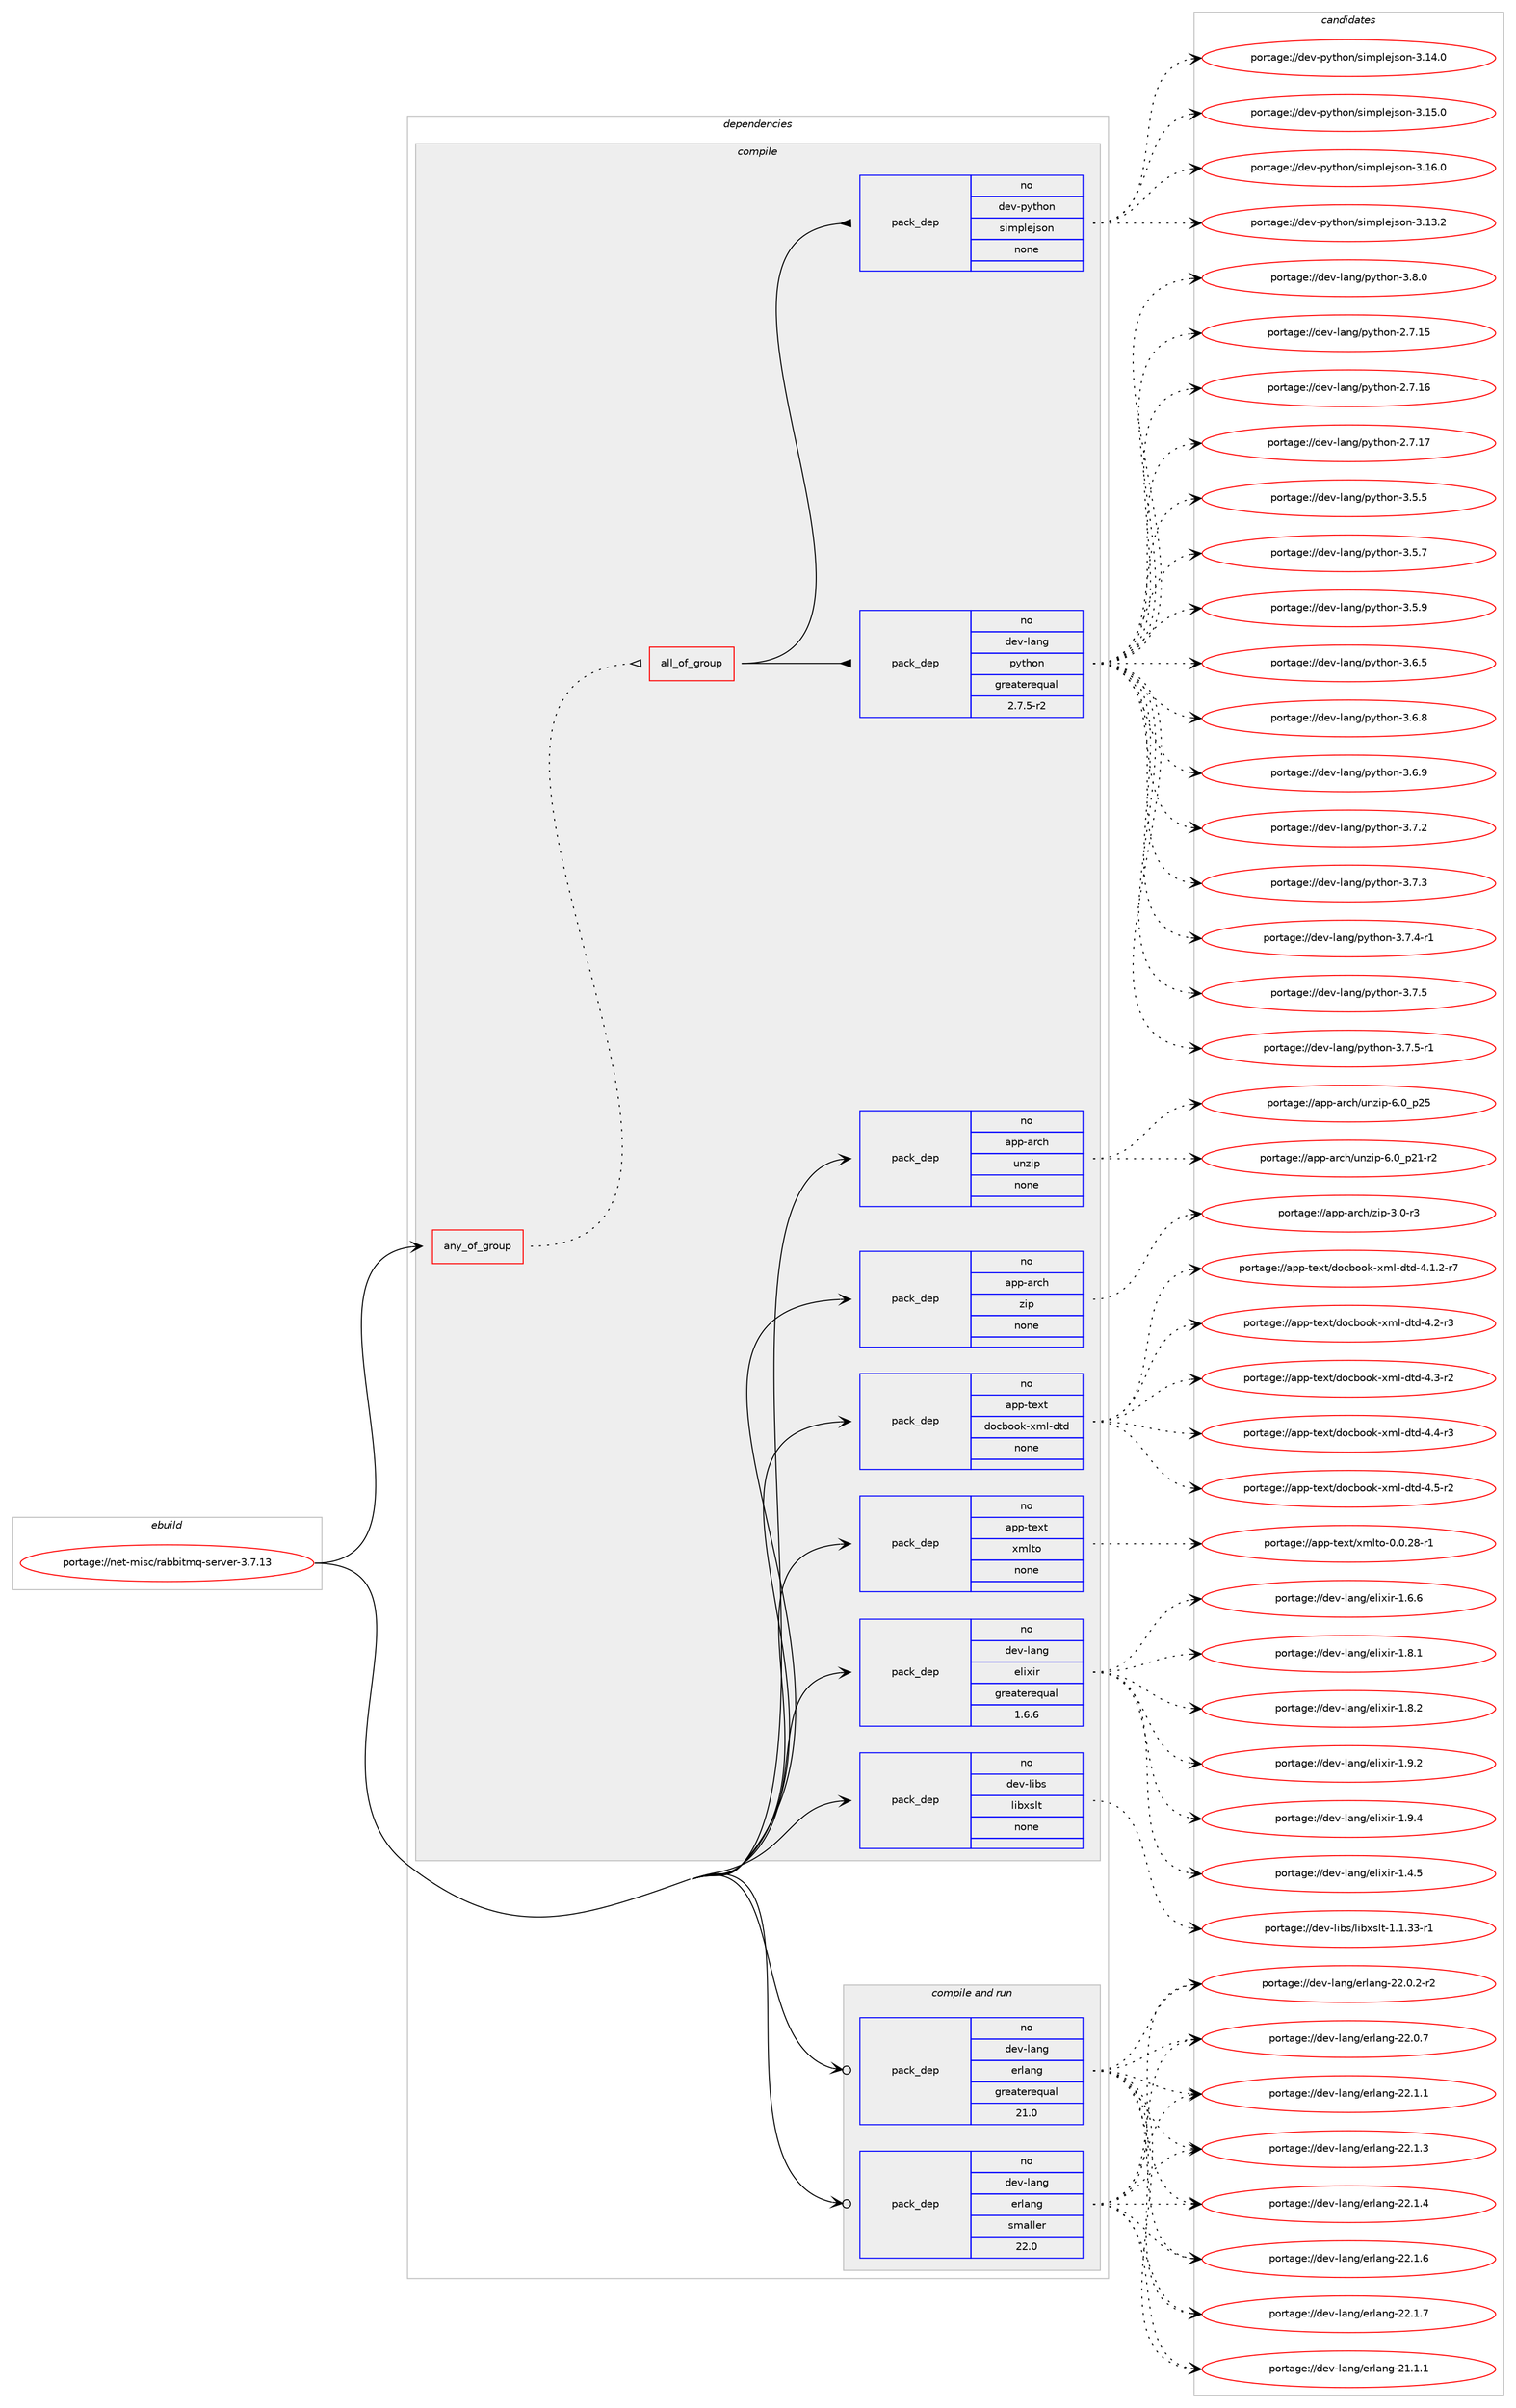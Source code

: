 digraph prolog {

# *************
# Graph options
# *************

newrank=true;
concentrate=true;
compound=true;
graph [rankdir=LR,fontname=Helvetica,fontsize=10,ranksep=1.5];#, ranksep=2.5, nodesep=0.2];
edge  [arrowhead=vee];
node  [fontname=Helvetica,fontsize=10];

# **********
# The ebuild
# **********

subgraph cluster_leftcol {
color=gray;
rank=same;
label=<<i>ebuild</i>>;
id [label="portage://net-misc/rabbitmq-server-3.7.13", color=red, width=4, href="../net-misc/rabbitmq-server-3.7.13.svg"];
}

# ****************
# The dependencies
# ****************

subgraph cluster_midcol {
color=gray;
label=<<i>dependencies</i>>;
subgraph cluster_compile {
fillcolor="#eeeeee";
style=filled;
label=<<i>compile</i>>;
subgraph any6022 {
dependency369473 [label=<<TABLE BORDER="0" CELLBORDER="1" CELLSPACING="0" CELLPADDING="4"><TR><TD CELLPADDING="10">any_of_group</TD></TR></TABLE>>, shape=none, color=red];subgraph all189 {
dependency369474 [label=<<TABLE BORDER="0" CELLBORDER="1" CELLSPACING="0" CELLPADDING="4"><TR><TD CELLPADDING="10">all_of_group</TD></TR></TABLE>>, shape=none, color=red];subgraph pack270824 {
dependency369475 [label=<<TABLE BORDER="0" CELLBORDER="1" CELLSPACING="0" CELLPADDING="4" WIDTH="220"><TR><TD ROWSPAN="6" CELLPADDING="30">pack_dep</TD></TR><TR><TD WIDTH="110">no</TD></TR><TR><TD>dev-lang</TD></TR><TR><TD>python</TD></TR><TR><TD>greaterequal</TD></TR><TR><TD>2.7.5-r2</TD></TR></TABLE>>, shape=none, color=blue];
}
dependency369474:e -> dependency369475:w [weight=20,style="solid",arrowhead="inv"];
subgraph pack270825 {
dependency369476 [label=<<TABLE BORDER="0" CELLBORDER="1" CELLSPACING="0" CELLPADDING="4" WIDTH="220"><TR><TD ROWSPAN="6" CELLPADDING="30">pack_dep</TD></TR><TR><TD WIDTH="110">no</TD></TR><TR><TD>dev-python</TD></TR><TR><TD>simplejson</TD></TR><TR><TD>none</TD></TR><TR><TD></TD></TR></TABLE>>, shape=none, color=blue];
}
dependency369474:e -> dependency369476:w [weight=20,style="solid",arrowhead="inv"];
}
dependency369473:e -> dependency369474:w [weight=20,style="dotted",arrowhead="oinv"];
}
id:e -> dependency369473:w [weight=20,style="solid",arrowhead="vee"];
subgraph pack270826 {
dependency369477 [label=<<TABLE BORDER="0" CELLBORDER="1" CELLSPACING="0" CELLPADDING="4" WIDTH="220"><TR><TD ROWSPAN="6" CELLPADDING="30">pack_dep</TD></TR><TR><TD WIDTH="110">no</TD></TR><TR><TD>app-arch</TD></TR><TR><TD>unzip</TD></TR><TR><TD>none</TD></TR><TR><TD></TD></TR></TABLE>>, shape=none, color=blue];
}
id:e -> dependency369477:w [weight=20,style="solid",arrowhead="vee"];
subgraph pack270827 {
dependency369478 [label=<<TABLE BORDER="0" CELLBORDER="1" CELLSPACING="0" CELLPADDING="4" WIDTH="220"><TR><TD ROWSPAN="6" CELLPADDING="30">pack_dep</TD></TR><TR><TD WIDTH="110">no</TD></TR><TR><TD>app-arch</TD></TR><TR><TD>zip</TD></TR><TR><TD>none</TD></TR><TR><TD></TD></TR></TABLE>>, shape=none, color=blue];
}
id:e -> dependency369478:w [weight=20,style="solid",arrowhead="vee"];
subgraph pack270828 {
dependency369479 [label=<<TABLE BORDER="0" CELLBORDER="1" CELLSPACING="0" CELLPADDING="4" WIDTH="220"><TR><TD ROWSPAN="6" CELLPADDING="30">pack_dep</TD></TR><TR><TD WIDTH="110">no</TD></TR><TR><TD>app-text</TD></TR><TR><TD>docbook-xml-dtd</TD></TR><TR><TD>none</TD></TR><TR><TD></TD></TR></TABLE>>, shape=none, color=blue];
}
id:e -> dependency369479:w [weight=20,style="solid",arrowhead="vee"];
subgraph pack270829 {
dependency369480 [label=<<TABLE BORDER="0" CELLBORDER="1" CELLSPACING="0" CELLPADDING="4" WIDTH="220"><TR><TD ROWSPAN="6" CELLPADDING="30">pack_dep</TD></TR><TR><TD WIDTH="110">no</TD></TR><TR><TD>app-text</TD></TR><TR><TD>xmlto</TD></TR><TR><TD>none</TD></TR><TR><TD></TD></TR></TABLE>>, shape=none, color=blue];
}
id:e -> dependency369480:w [weight=20,style="solid",arrowhead="vee"];
subgraph pack270830 {
dependency369481 [label=<<TABLE BORDER="0" CELLBORDER="1" CELLSPACING="0" CELLPADDING="4" WIDTH="220"><TR><TD ROWSPAN="6" CELLPADDING="30">pack_dep</TD></TR><TR><TD WIDTH="110">no</TD></TR><TR><TD>dev-lang</TD></TR><TR><TD>elixir</TD></TR><TR><TD>greaterequal</TD></TR><TR><TD>1.6.6</TD></TR></TABLE>>, shape=none, color=blue];
}
id:e -> dependency369481:w [weight=20,style="solid",arrowhead="vee"];
subgraph pack270831 {
dependency369482 [label=<<TABLE BORDER="0" CELLBORDER="1" CELLSPACING="0" CELLPADDING="4" WIDTH="220"><TR><TD ROWSPAN="6" CELLPADDING="30">pack_dep</TD></TR><TR><TD WIDTH="110">no</TD></TR><TR><TD>dev-libs</TD></TR><TR><TD>libxslt</TD></TR><TR><TD>none</TD></TR><TR><TD></TD></TR></TABLE>>, shape=none, color=blue];
}
id:e -> dependency369482:w [weight=20,style="solid",arrowhead="vee"];
}
subgraph cluster_compileandrun {
fillcolor="#eeeeee";
style=filled;
label=<<i>compile and run</i>>;
subgraph pack270832 {
dependency369483 [label=<<TABLE BORDER="0" CELLBORDER="1" CELLSPACING="0" CELLPADDING="4" WIDTH="220"><TR><TD ROWSPAN="6" CELLPADDING="30">pack_dep</TD></TR><TR><TD WIDTH="110">no</TD></TR><TR><TD>dev-lang</TD></TR><TR><TD>erlang</TD></TR><TR><TD>greaterequal</TD></TR><TR><TD>21.0</TD></TR></TABLE>>, shape=none, color=blue];
}
id:e -> dependency369483:w [weight=20,style="solid",arrowhead="odotvee"];
subgraph pack270833 {
dependency369484 [label=<<TABLE BORDER="0" CELLBORDER="1" CELLSPACING="0" CELLPADDING="4" WIDTH="220"><TR><TD ROWSPAN="6" CELLPADDING="30">pack_dep</TD></TR><TR><TD WIDTH="110">no</TD></TR><TR><TD>dev-lang</TD></TR><TR><TD>erlang</TD></TR><TR><TD>smaller</TD></TR><TR><TD>22.0</TD></TR></TABLE>>, shape=none, color=blue];
}
id:e -> dependency369484:w [weight=20,style="solid",arrowhead="odotvee"];
}
subgraph cluster_run {
fillcolor="#eeeeee";
style=filled;
label=<<i>run</i>>;
}
}

# **************
# The candidates
# **************

subgraph cluster_choices {
rank=same;
color=gray;
label=<<i>candidates</i>>;

subgraph choice270824 {
color=black;
nodesep=1;
choiceportage10010111845108971101034711212111610411111045504655464953 [label="portage://dev-lang/python-2.7.15", color=red, width=4,href="../dev-lang/python-2.7.15.svg"];
choiceportage10010111845108971101034711212111610411111045504655464954 [label="portage://dev-lang/python-2.7.16", color=red, width=4,href="../dev-lang/python-2.7.16.svg"];
choiceportage10010111845108971101034711212111610411111045504655464955 [label="portage://dev-lang/python-2.7.17", color=red, width=4,href="../dev-lang/python-2.7.17.svg"];
choiceportage100101118451089711010347112121116104111110455146534653 [label="portage://dev-lang/python-3.5.5", color=red, width=4,href="../dev-lang/python-3.5.5.svg"];
choiceportage100101118451089711010347112121116104111110455146534655 [label="portage://dev-lang/python-3.5.7", color=red, width=4,href="../dev-lang/python-3.5.7.svg"];
choiceportage100101118451089711010347112121116104111110455146534657 [label="portage://dev-lang/python-3.5.9", color=red, width=4,href="../dev-lang/python-3.5.9.svg"];
choiceportage100101118451089711010347112121116104111110455146544653 [label="portage://dev-lang/python-3.6.5", color=red, width=4,href="../dev-lang/python-3.6.5.svg"];
choiceportage100101118451089711010347112121116104111110455146544656 [label="portage://dev-lang/python-3.6.8", color=red, width=4,href="../dev-lang/python-3.6.8.svg"];
choiceportage100101118451089711010347112121116104111110455146544657 [label="portage://dev-lang/python-3.6.9", color=red, width=4,href="../dev-lang/python-3.6.9.svg"];
choiceportage100101118451089711010347112121116104111110455146554650 [label="portage://dev-lang/python-3.7.2", color=red, width=4,href="../dev-lang/python-3.7.2.svg"];
choiceportage100101118451089711010347112121116104111110455146554651 [label="portage://dev-lang/python-3.7.3", color=red, width=4,href="../dev-lang/python-3.7.3.svg"];
choiceportage1001011184510897110103471121211161041111104551465546524511449 [label="portage://dev-lang/python-3.7.4-r1", color=red, width=4,href="../dev-lang/python-3.7.4-r1.svg"];
choiceportage100101118451089711010347112121116104111110455146554653 [label="portage://dev-lang/python-3.7.5", color=red, width=4,href="../dev-lang/python-3.7.5.svg"];
choiceportage1001011184510897110103471121211161041111104551465546534511449 [label="portage://dev-lang/python-3.7.5-r1", color=red, width=4,href="../dev-lang/python-3.7.5-r1.svg"];
choiceportage100101118451089711010347112121116104111110455146564648 [label="portage://dev-lang/python-3.8.0", color=red, width=4,href="../dev-lang/python-3.8.0.svg"];
dependency369475:e -> choiceportage10010111845108971101034711212111610411111045504655464953:w [style=dotted,weight="100"];
dependency369475:e -> choiceportage10010111845108971101034711212111610411111045504655464954:w [style=dotted,weight="100"];
dependency369475:e -> choiceportage10010111845108971101034711212111610411111045504655464955:w [style=dotted,weight="100"];
dependency369475:e -> choiceportage100101118451089711010347112121116104111110455146534653:w [style=dotted,weight="100"];
dependency369475:e -> choiceportage100101118451089711010347112121116104111110455146534655:w [style=dotted,weight="100"];
dependency369475:e -> choiceportage100101118451089711010347112121116104111110455146534657:w [style=dotted,weight="100"];
dependency369475:e -> choiceportage100101118451089711010347112121116104111110455146544653:w [style=dotted,weight="100"];
dependency369475:e -> choiceportage100101118451089711010347112121116104111110455146544656:w [style=dotted,weight="100"];
dependency369475:e -> choiceportage100101118451089711010347112121116104111110455146544657:w [style=dotted,weight="100"];
dependency369475:e -> choiceportage100101118451089711010347112121116104111110455146554650:w [style=dotted,weight="100"];
dependency369475:e -> choiceportage100101118451089711010347112121116104111110455146554651:w [style=dotted,weight="100"];
dependency369475:e -> choiceportage1001011184510897110103471121211161041111104551465546524511449:w [style=dotted,weight="100"];
dependency369475:e -> choiceportage100101118451089711010347112121116104111110455146554653:w [style=dotted,weight="100"];
dependency369475:e -> choiceportage1001011184510897110103471121211161041111104551465546534511449:w [style=dotted,weight="100"];
dependency369475:e -> choiceportage100101118451089711010347112121116104111110455146564648:w [style=dotted,weight="100"];
}
subgraph choice270825 {
color=black;
nodesep=1;
choiceportage100101118451121211161041111104711510510911210810110611511111045514649514650 [label="portage://dev-python/simplejson-3.13.2", color=red, width=4,href="../dev-python/simplejson-3.13.2.svg"];
choiceportage100101118451121211161041111104711510510911210810110611511111045514649524648 [label="portage://dev-python/simplejson-3.14.0", color=red, width=4,href="../dev-python/simplejson-3.14.0.svg"];
choiceportage100101118451121211161041111104711510510911210810110611511111045514649534648 [label="portage://dev-python/simplejson-3.15.0", color=red, width=4,href="../dev-python/simplejson-3.15.0.svg"];
choiceportage100101118451121211161041111104711510510911210810110611511111045514649544648 [label="portage://dev-python/simplejson-3.16.0", color=red, width=4,href="../dev-python/simplejson-3.16.0.svg"];
dependency369476:e -> choiceportage100101118451121211161041111104711510510911210810110611511111045514649514650:w [style=dotted,weight="100"];
dependency369476:e -> choiceportage100101118451121211161041111104711510510911210810110611511111045514649524648:w [style=dotted,weight="100"];
dependency369476:e -> choiceportage100101118451121211161041111104711510510911210810110611511111045514649534648:w [style=dotted,weight="100"];
dependency369476:e -> choiceportage100101118451121211161041111104711510510911210810110611511111045514649544648:w [style=dotted,weight="100"];
}
subgraph choice270826 {
color=black;
nodesep=1;
choiceportage9711211245971149910447117110122105112455446489511250494511450 [label="portage://app-arch/unzip-6.0_p21-r2", color=red, width=4,href="../app-arch/unzip-6.0_p21-r2.svg"];
choiceportage971121124597114991044711711012210511245544648951125053 [label="portage://app-arch/unzip-6.0_p25", color=red, width=4,href="../app-arch/unzip-6.0_p25.svg"];
dependency369477:e -> choiceportage9711211245971149910447117110122105112455446489511250494511450:w [style=dotted,weight="100"];
dependency369477:e -> choiceportage971121124597114991044711711012210511245544648951125053:w [style=dotted,weight="100"];
}
subgraph choice270827 {
color=black;
nodesep=1;
choiceportage9711211245971149910447122105112455146484511451 [label="portage://app-arch/zip-3.0-r3", color=red, width=4,href="../app-arch/zip-3.0-r3.svg"];
dependency369478:e -> choiceportage9711211245971149910447122105112455146484511451:w [style=dotted,weight="100"];
}
subgraph choice270828 {
color=black;
nodesep=1;
choiceportage971121124511610112011647100111999811111110745120109108451001161004552464946504511455 [label="portage://app-text/docbook-xml-dtd-4.1.2-r7", color=red, width=4,href="../app-text/docbook-xml-dtd-4.1.2-r7.svg"];
choiceportage97112112451161011201164710011199981111111074512010910845100116100455246504511451 [label="portage://app-text/docbook-xml-dtd-4.2-r3", color=red, width=4,href="../app-text/docbook-xml-dtd-4.2-r3.svg"];
choiceportage97112112451161011201164710011199981111111074512010910845100116100455246514511450 [label="portage://app-text/docbook-xml-dtd-4.3-r2", color=red, width=4,href="../app-text/docbook-xml-dtd-4.3-r2.svg"];
choiceportage97112112451161011201164710011199981111111074512010910845100116100455246524511451 [label="portage://app-text/docbook-xml-dtd-4.4-r3", color=red, width=4,href="../app-text/docbook-xml-dtd-4.4-r3.svg"];
choiceportage97112112451161011201164710011199981111111074512010910845100116100455246534511450 [label="portage://app-text/docbook-xml-dtd-4.5-r2", color=red, width=4,href="../app-text/docbook-xml-dtd-4.5-r2.svg"];
dependency369479:e -> choiceportage971121124511610112011647100111999811111110745120109108451001161004552464946504511455:w [style=dotted,weight="100"];
dependency369479:e -> choiceportage97112112451161011201164710011199981111111074512010910845100116100455246504511451:w [style=dotted,weight="100"];
dependency369479:e -> choiceportage97112112451161011201164710011199981111111074512010910845100116100455246514511450:w [style=dotted,weight="100"];
dependency369479:e -> choiceportage97112112451161011201164710011199981111111074512010910845100116100455246524511451:w [style=dotted,weight="100"];
dependency369479:e -> choiceportage97112112451161011201164710011199981111111074512010910845100116100455246534511450:w [style=dotted,weight="100"];
}
subgraph choice270829 {
color=black;
nodesep=1;
choiceportage971121124511610112011647120109108116111454846484650564511449 [label="portage://app-text/xmlto-0.0.28-r1", color=red, width=4,href="../app-text/xmlto-0.0.28-r1.svg"];
dependency369480:e -> choiceportage971121124511610112011647120109108116111454846484650564511449:w [style=dotted,weight="100"];
}
subgraph choice270830 {
color=black;
nodesep=1;
choiceportage100101118451089711010347101108105120105114454946524653 [label="portage://dev-lang/elixir-1.4.5", color=red, width=4,href="../dev-lang/elixir-1.4.5.svg"];
choiceportage100101118451089711010347101108105120105114454946544654 [label="portage://dev-lang/elixir-1.6.6", color=red, width=4,href="../dev-lang/elixir-1.6.6.svg"];
choiceportage100101118451089711010347101108105120105114454946564649 [label="portage://dev-lang/elixir-1.8.1", color=red, width=4,href="../dev-lang/elixir-1.8.1.svg"];
choiceportage100101118451089711010347101108105120105114454946564650 [label="portage://dev-lang/elixir-1.8.2", color=red, width=4,href="../dev-lang/elixir-1.8.2.svg"];
choiceportage100101118451089711010347101108105120105114454946574650 [label="portage://dev-lang/elixir-1.9.2", color=red, width=4,href="../dev-lang/elixir-1.9.2.svg"];
choiceportage100101118451089711010347101108105120105114454946574652 [label="portage://dev-lang/elixir-1.9.4", color=red, width=4,href="../dev-lang/elixir-1.9.4.svg"];
dependency369481:e -> choiceportage100101118451089711010347101108105120105114454946524653:w [style=dotted,weight="100"];
dependency369481:e -> choiceportage100101118451089711010347101108105120105114454946544654:w [style=dotted,weight="100"];
dependency369481:e -> choiceportage100101118451089711010347101108105120105114454946564649:w [style=dotted,weight="100"];
dependency369481:e -> choiceportage100101118451089711010347101108105120105114454946564650:w [style=dotted,weight="100"];
dependency369481:e -> choiceportage100101118451089711010347101108105120105114454946574650:w [style=dotted,weight="100"];
dependency369481:e -> choiceportage100101118451089711010347101108105120105114454946574652:w [style=dotted,weight="100"];
}
subgraph choice270831 {
color=black;
nodesep=1;
choiceportage10010111845108105981154710810598120115108116454946494651514511449 [label="portage://dev-libs/libxslt-1.1.33-r1", color=red, width=4,href="../dev-libs/libxslt-1.1.33-r1.svg"];
dependency369482:e -> choiceportage10010111845108105981154710810598120115108116454946494651514511449:w [style=dotted,weight="100"];
}
subgraph choice270832 {
color=black;
nodesep=1;
choiceportage1001011184510897110103471011141089711010345504946494649 [label="portage://dev-lang/erlang-21.1.1", color=red, width=4,href="../dev-lang/erlang-21.1.1.svg"];
choiceportage10010111845108971101034710111410897110103455050464846504511450 [label="portage://dev-lang/erlang-22.0.2-r2", color=red, width=4,href="../dev-lang/erlang-22.0.2-r2.svg"];
choiceportage1001011184510897110103471011141089711010345505046484655 [label="portage://dev-lang/erlang-22.0.7", color=red, width=4,href="../dev-lang/erlang-22.0.7.svg"];
choiceportage1001011184510897110103471011141089711010345505046494649 [label="portage://dev-lang/erlang-22.1.1", color=red, width=4,href="../dev-lang/erlang-22.1.1.svg"];
choiceportage1001011184510897110103471011141089711010345505046494651 [label="portage://dev-lang/erlang-22.1.3", color=red, width=4,href="../dev-lang/erlang-22.1.3.svg"];
choiceportage1001011184510897110103471011141089711010345505046494652 [label="portage://dev-lang/erlang-22.1.4", color=red, width=4,href="../dev-lang/erlang-22.1.4.svg"];
choiceportage1001011184510897110103471011141089711010345505046494654 [label="portage://dev-lang/erlang-22.1.6", color=red, width=4,href="../dev-lang/erlang-22.1.6.svg"];
choiceportage1001011184510897110103471011141089711010345505046494655 [label="portage://dev-lang/erlang-22.1.7", color=red, width=4,href="../dev-lang/erlang-22.1.7.svg"];
dependency369483:e -> choiceportage1001011184510897110103471011141089711010345504946494649:w [style=dotted,weight="100"];
dependency369483:e -> choiceportage10010111845108971101034710111410897110103455050464846504511450:w [style=dotted,weight="100"];
dependency369483:e -> choiceportage1001011184510897110103471011141089711010345505046484655:w [style=dotted,weight="100"];
dependency369483:e -> choiceportage1001011184510897110103471011141089711010345505046494649:w [style=dotted,weight="100"];
dependency369483:e -> choiceportage1001011184510897110103471011141089711010345505046494651:w [style=dotted,weight="100"];
dependency369483:e -> choiceportage1001011184510897110103471011141089711010345505046494652:w [style=dotted,weight="100"];
dependency369483:e -> choiceportage1001011184510897110103471011141089711010345505046494654:w [style=dotted,weight="100"];
dependency369483:e -> choiceportage1001011184510897110103471011141089711010345505046494655:w [style=dotted,weight="100"];
}
subgraph choice270833 {
color=black;
nodesep=1;
choiceportage1001011184510897110103471011141089711010345504946494649 [label="portage://dev-lang/erlang-21.1.1", color=red, width=4,href="../dev-lang/erlang-21.1.1.svg"];
choiceportage10010111845108971101034710111410897110103455050464846504511450 [label="portage://dev-lang/erlang-22.0.2-r2", color=red, width=4,href="../dev-lang/erlang-22.0.2-r2.svg"];
choiceportage1001011184510897110103471011141089711010345505046484655 [label="portage://dev-lang/erlang-22.0.7", color=red, width=4,href="../dev-lang/erlang-22.0.7.svg"];
choiceportage1001011184510897110103471011141089711010345505046494649 [label="portage://dev-lang/erlang-22.1.1", color=red, width=4,href="../dev-lang/erlang-22.1.1.svg"];
choiceportage1001011184510897110103471011141089711010345505046494651 [label="portage://dev-lang/erlang-22.1.3", color=red, width=4,href="../dev-lang/erlang-22.1.3.svg"];
choiceportage1001011184510897110103471011141089711010345505046494652 [label="portage://dev-lang/erlang-22.1.4", color=red, width=4,href="../dev-lang/erlang-22.1.4.svg"];
choiceportage1001011184510897110103471011141089711010345505046494654 [label="portage://dev-lang/erlang-22.1.6", color=red, width=4,href="../dev-lang/erlang-22.1.6.svg"];
choiceportage1001011184510897110103471011141089711010345505046494655 [label="portage://dev-lang/erlang-22.1.7", color=red, width=4,href="../dev-lang/erlang-22.1.7.svg"];
dependency369484:e -> choiceportage1001011184510897110103471011141089711010345504946494649:w [style=dotted,weight="100"];
dependency369484:e -> choiceportage10010111845108971101034710111410897110103455050464846504511450:w [style=dotted,weight="100"];
dependency369484:e -> choiceportage1001011184510897110103471011141089711010345505046484655:w [style=dotted,weight="100"];
dependency369484:e -> choiceportage1001011184510897110103471011141089711010345505046494649:w [style=dotted,weight="100"];
dependency369484:e -> choiceportage1001011184510897110103471011141089711010345505046494651:w [style=dotted,weight="100"];
dependency369484:e -> choiceportage1001011184510897110103471011141089711010345505046494652:w [style=dotted,weight="100"];
dependency369484:e -> choiceportage1001011184510897110103471011141089711010345505046494654:w [style=dotted,weight="100"];
dependency369484:e -> choiceportage1001011184510897110103471011141089711010345505046494655:w [style=dotted,weight="100"];
}
}

}
